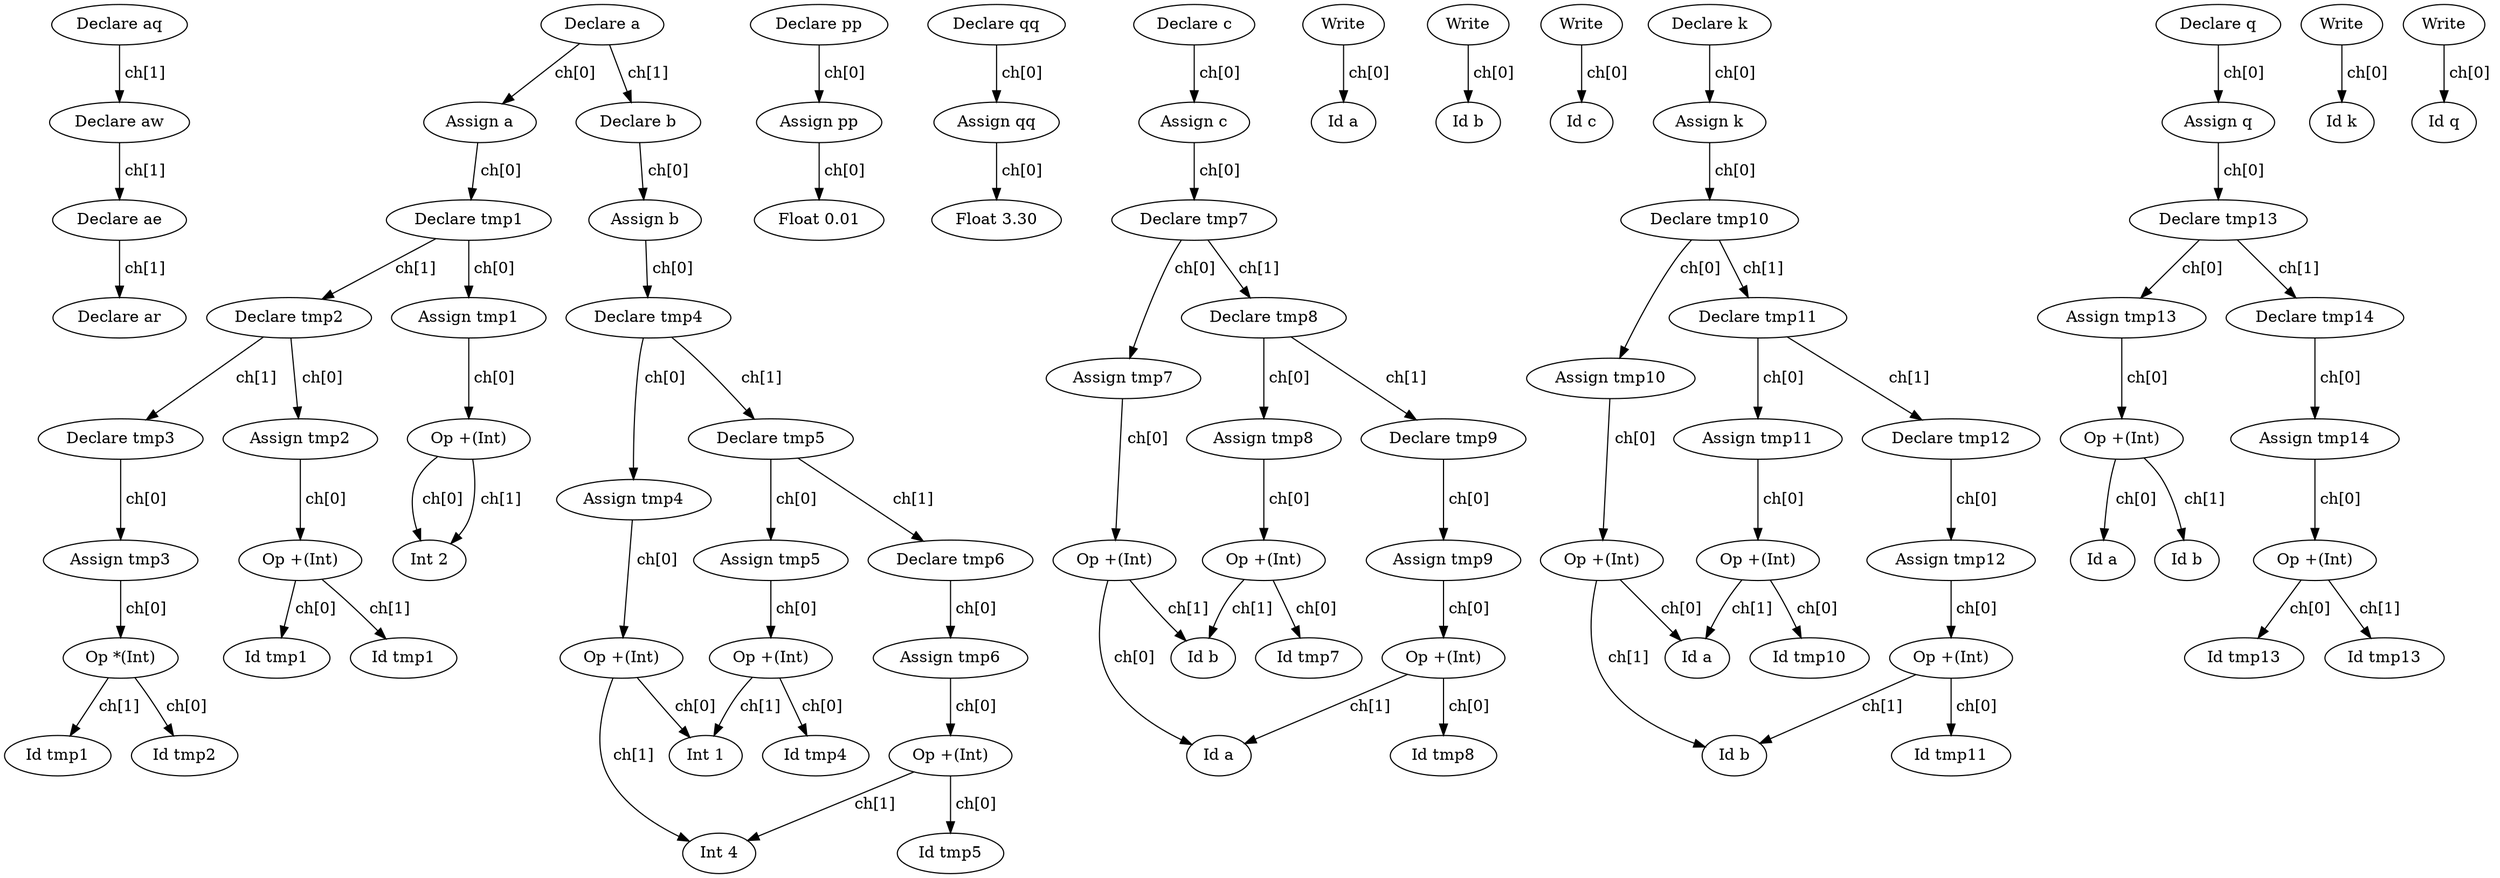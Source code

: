 digraph SyntaxTree {
"0000011FE3DB0870" [ label = "Declare aq"];
"0000011FE3DB0410" [ label = "Declare aw"];
"0000011FE3DB0550" [ label = "Declare ae"];
"0000011FE3DB0690" [ label = "Declare ar"];
"0000011FE3DB0550" -> "0000011FE3DB0690" [label = " ch[1] "];
"0000011FE3DB0410" -> "0000011FE3DB0550" [label = " ch[1] "];
"0000011FE3DB0870" -> "0000011FE3DB0410" [label = " ch[1] "];
"0000011FE3DB09B0" [ label = "Declare a"];
"0000011FE3DB08C0" [ label = "Assign a"];
"0000011FE3DB0910" [ label = "Declare tmp1"];
"0000011FE3DB0960" [ label = "Assign tmp1"];
"0000011FE3DB0A00" [ label = "Op +(Int)"];
"0000011FE3DB0730" [ label = "Int 2"];
"0000011FE3DB0A00" -> "0000011FE3DB0730" [label = " ch[0] "];
"0000011FE3DB0A00" -> "0000011FE3DB0730" [label = " ch[1] "];
"0000011FE3DB0960" -> "0000011FE3DB0A00" [label = " ch[0] "];
"0000011FE3DB0640" [ label = "Declare tmp2"];
"0000011FE3DB05F0" [ label = "Assign tmp2"];
"0000011FE3DB05A0" [ label = "Op +(Int)"];
"0000011FE3DB0780" [ label = "Id tmp1"];
"0000011FE3DB0AA0" [ label = "Id tmp1"];
"0000011FE3DB05A0" -> "0000011FE3DB0780" [label = " ch[0] "];
"0000011FE3DB05A0" -> "0000011FE3DB0AA0" [label = " ch[1] "];
"0000011FE3DB05F0" -> "0000011FE3DB05A0" [label = " ch[0] "];
"0000011FE3DB07D0" [ label = "Declare tmp3"];
"0000011FE3DB0460" [ label = "Assign tmp3"];
"0000011FE3DB0A50" [ label = "Op *(Int)"];
"0000011FE3DB0370" [ label = "Id tmp2"];
"0000011FE3DB03C0" [ label = "Id tmp1"];
"0000011FE3DB0A50" -> "0000011FE3DB0370" [label = " ch[0] "];
"0000011FE3DB0A50" -> "0000011FE3DB03C0" [label = " ch[1] "];
"0000011FE3DB0460" -> "0000011FE3DB0A50" [label = " ch[0] "];
"0000011FE3DB07D0" -> "0000011FE3DB0460" [label = " ch[0] "];
"0000011FE3DB0640" -> "0000011FE3DB05F0" [label = " ch[0] "];
"0000011FE3DB0640" -> "0000011FE3DB07D0" [label = " ch[1] "];
"0000011FE3DB0910" -> "0000011FE3DB0960" [label = " ch[0] "];
"0000011FE3DB0910" -> "0000011FE3DB0640" [label = " ch[1] "];
"0000011FE3DB08C0" -> "0000011FE3DB0910" [label = " ch[0] "];
"0000011FE3DB04B0" [ label = "Declare b"];
"0000011FE3DB0500" [ label = "Assign b"];
"0000011FE3DCB030" [ label = "Declare tmp4"];
"0000011FE3DCBD50" [ label = "Assign tmp4"];
"0000011FE3DCB6C0" [ label = "Op +(Int)"];
"0000011FE3DCB990" [ label = "Int 1"];
"0000011FE3DCB620" [ label = "Int 4"];
"0000011FE3DCB6C0" -> "0000011FE3DCB990" [label = " ch[0] "];
"0000011FE3DCB6C0" -> "0000011FE3DCB620" [label = " ch[1] "];
"0000011FE3DCBD50" -> "0000011FE3DCB6C0" [label = " ch[0] "];
"0000011FE3DCB7B0" [ label = "Declare tmp5"];
"0000011FE3DCBA30" [ label = "Assign tmp5"];
"0000011FE3DCB080" [ label = "Op +(Int)"];
"0000011FE3DCB850" [ label = "Id tmp4"];
"0000011FE3DCB080" -> "0000011FE3DCB850" [label = " ch[0] "];
"0000011FE3DCB080" -> "0000011FE3DCB990" [label = " ch[1] "];
"0000011FE3DCBA30" -> "0000011FE3DCB080" [label = " ch[0] "];
"0000011FE3DCBA80" [ label = "Declare tmp6"];
"0000011FE3DCB5D0" [ label = "Assign tmp6"];
"0000011FE3DCB440" [ label = "Op +(Int)"];
"0000011FE3DCB490" [ label = "Id tmp5"];
"0000011FE3DCB440" -> "0000011FE3DCB490" [label = " ch[0] "];
"0000011FE3DCB440" -> "0000011FE3DCB620" [label = " ch[1] "];
"0000011FE3DCB5D0" -> "0000011FE3DCB440" [label = " ch[0] "];
"0000011FE3DCBA80" -> "0000011FE3DCB5D0" [label = " ch[0] "];
"0000011FE3DCB7B0" -> "0000011FE3DCBA30" [label = " ch[0] "];
"0000011FE3DCB7B0" -> "0000011FE3DCBA80" [label = " ch[1] "];
"0000011FE3DCB030" -> "0000011FE3DCBD50" [label = " ch[0] "];
"0000011FE3DCB030" -> "0000011FE3DCB7B0" [label = " ch[1] "];
"0000011FE3DB0500" -> "0000011FE3DCB030" [label = " ch[0] "];
"0000011FE3DB04B0" -> "0000011FE3DB0500" [label = " ch[0] "];
"0000011FE3DB09B0" -> "0000011FE3DB08C0" [label = " ch[0] "];
"0000011FE3DB09B0" -> "0000011FE3DB04B0" [label = " ch[1] "];
"0000011FE3DCB800" [ label = "Declare pp"];
"0000011FE3DCBF30" [ label = "Assign pp"];
"0000011FE3DCB260" [ label = "Float 0.01"];
"0000011FE3DCBF30" -> "0000011FE3DCB260" [label = " ch[0] "];
"0000011FE3DCB800" -> "0000011FE3DCBF30" [label = " ch[0] "];
"0000011FE3DCBEE0" [ label = "Declare qq"];
"0000011FE3DCB4E0" [ label = "Assign qq"];
"0000011FE3DCBC10" [ label = "Float 3.30"];
"0000011FE3DCB4E0" -> "0000011FE3DCBC10" [label = " ch[0] "];
"0000011FE3DCBEE0" -> "0000011FE3DCB4E0" [label = " ch[0] "];
"0000011FE3DCB170" [ label = "Declare c"];
"0000011FE3DCB940" [ label = "Assign c"];
"0000011FE3DCBC60" [ label = "Declare tmp7"];
"0000011FE3DCB210" [ label = "Assign tmp7"];
"0000011FE3DCBF80" [ label = "Op +(Int)"];
"0000011FE3DCBB70" [ label = "Id a"];
"0000011FE3DCBB20" [ label = "Id b"];
"0000011FE3DCBF80" -> "0000011FE3DCBB70" [label = " ch[0] "];
"0000011FE3DCBF80" -> "0000011FE3DCBB20" [label = " ch[1] "];
"0000011FE3DCB210" -> "0000011FE3DCBF80" [label = " ch[0] "];
"0000011FE3DCB3F0" [ label = "Declare tmp8"];
"0000011FE3DCBD00" [ label = "Assign tmp8"];
"0000011FE3DCB120" [ label = "Op +(Int)"];
"0000011FE3DCB710" [ label = "Id tmp7"];
"0000011FE3DCB120" -> "0000011FE3DCB710" [label = " ch[0] "];
"0000011FE3DCB120" -> "0000011FE3DCBB20" [label = " ch[1] "];
"0000011FE3DCBD00" -> "0000011FE3DCB120" [label = " ch[0] "];
"0000011FE3DCB350" [ label = "Declare tmp9"];
"0000011FE3DCB760" [ label = "Assign tmp9"];
"0000011FE3DCB530" [ label = "Op +(Int)"];
"0000011FE3DCBDA0" [ label = "Id tmp8"];
"0000011FE3DCB530" -> "0000011FE3DCBDA0" [label = " ch[0] "];
"0000011FE3DCB530" -> "0000011FE3DCBB70" [label = " ch[1] "];
"0000011FE3DCB760" -> "0000011FE3DCB530" [label = " ch[0] "];
"0000011FE3DCB350" -> "0000011FE3DCB760" [label = " ch[0] "];
"0000011FE3DCB3F0" -> "0000011FE3DCBD00" [label = " ch[0] "];
"0000011FE3DCB3F0" -> "0000011FE3DCB350" [label = " ch[1] "];
"0000011FE3DCBC60" -> "0000011FE3DCB210" [label = " ch[0] "];
"0000011FE3DCBC60" -> "0000011FE3DCB3F0" [label = " ch[1] "];
"0000011FE3DCB940" -> "0000011FE3DCBC60" [label = " ch[0] "];
"0000011FE3DCB170" -> "0000011FE3DCB940" [label = " ch[0] "];
"0000011FE3DCB580" [ label = "Write"];
"0000011FE3DCB670" [ label = "Id a"];
"0000011FE3DCB580" -> "0000011FE3DCB670" [label = " ch[0] "];
"0000011FE3DCBDF0" [ label = "Write"];
"0000011FE3DCBBC0" [ label = "Id b"];
"0000011FE3DCBDF0" -> "0000011FE3DCBBC0" [label = " ch[0] "];
"0000011FE3DCB2B0" [ label = "Write"];
"0000011FE3DCBE90" [ label = "Id c"];
"0000011FE3DCB2B0" -> "0000011FE3DCBE90" [label = " ch[0] "];
"0000011FE3DCBAD0" [ label = "Declare k"];
"0000011FE3DCB300" [ label = "Assign k"];
"0000011FE3DCC130" [ label = "Declare tmp10"];
"0000011FE3DCCB80" [ label = "Assign tmp10"];
"0000011FE3DCB9E0" [ label = "Op +(Int)"];
"0000011FE3DCB8F0" [ label = "Id a"];
"0000011FE3DCB3A0" [ label = "Id b"];
"0000011FE3DCB9E0" -> "0000011FE3DCB8F0" [label = " ch[0] "];
"0000011FE3DCB9E0" -> "0000011FE3DCB3A0" [label = " ch[1] "];
"0000011FE3DCCB80" -> "0000011FE3DCB9E0" [label = " ch[0] "];
"0000011FE3DCC180" [ label = "Declare tmp11"];
"0000011FE3DCC270" [ label = "Assign tmp11"];
"0000011FE3DCC360" [ label = "Op +(Int)"];
"0000011FE3DCCBD0" [ label = "Id tmp10"];
"0000011FE3DCC360" -> "0000011FE3DCCBD0" [label = " ch[0] "];
"0000011FE3DCC360" -> "0000011FE3DCB8F0" [label = " ch[1] "];
"0000011FE3DCC270" -> "0000011FE3DCC360" [label = " ch[0] "];
"0000011FE3DCCAE0" [ label = "Declare tmp12"];
"0000011FE3DCCC70" [ label = "Assign tmp12"];
"0000011FE3DCC590" [ label = "Op +(Int)"];
"0000011FE3DCC3B0" [ label = "Id tmp11"];
"0000011FE3DCC590" -> "0000011FE3DCC3B0" [label = " ch[0] "];
"0000011FE3DCC590" -> "0000011FE3DCB3A0" [label = " ch[1] "];
"0000011FE3DCCC70" -> "0000011FE3DCC590" [label = " ch[0] "];
"0000011FE3DCCAE0" -> "0000011FE3DCCC70" [label = " ch[0] "];
"0000011FE3DCC180" -> "0000011FE3DCC270" [label = " ch[0] "];
"0000011FE3DCC180" -> "0000011FE3DCCAE0" [label = " ch[1] "];
"0000011FE3DCC130" -> "0000011FE3DCCB80" [label = " ch[0] "];
"0000011FE3DCC130" -> "0000011FE3DCC180" [label = " ch[1] "];
"0000011FE3DCB300" -> "0000011FE3DCC130" [label = " ch[0] "];
"0000011FE3DCBAD0" -> "0000011FE3DCB300" [label = " ch[0] "];
"0000011FE3DCCB30" [ label = "Declare q"];
"0000011FE3DCCC20" [ label = "Assign q"];
"0000011FE3DCC450" [ label = "Declare tmp13"];
"0000011FE3DCC400" [ label = "Assign tmp13"];
"0000011FE3DCCD60" [ label = "Op +(Int)"];
"0000011FE3DCCD10" [ label = "Id a"];
"0000011FE3DCC220" [ label = "Id b"];
"0000011FE3DCCD60" -> "0000011FE3DCCD10" [label = " ch[0] "];
"0000011FE3DCCD60" -> "0000011FE3DCC220" [label = " ch[1] "];
"0000011FE3DCC400" -> "0000011FE3DCCD60" [label = " ch[0] "];
"0000011FE3DCCF90" [ label = "Declare tmp14"];
"0000011FE3DCC810" [ label = "Assign tmp14"];
"0000011FE3DCC9A0" [ label = "Op +(Int)"];
"0000011FE3DCC2C0" [ label = "Id tmp13"];
"0000011FE3DCC1D0" [ label = "Id tmp13"];
"0000011FE3DCC9A0" -> "0000011FE3DCC2C0" [label = " ch[0] "];
"0000011FE3DCC9A0" -> "0000011FE3DCC1D0" [label = " ch[1] "];
"0000011FE3DCC810" -> "0000011FE3DCC9A0" [label = " ch[0] "];
"0000011FE3DCCF90" -> "0000011FE3DCC810" [label = " ch[0] "];
"0000011FE3DCC450" -> "0000011FE3DCC400" [label = " ch[0] "];
"0000011FE3DCC450" -> "0000011FE3DCCF90" [label = " ch[1] "];
"0000011FE3DCCC20" -> "0000011FE3DCC450" [label = " ch[0] "];
"0000011FE3DCCB30" -> "0000011FE3DCCC20" [label = " ch[0] "];
"0000011FE3DCC900" [ label = "Write"];
"0000011FE3DCC7C0" [ label = "Id k"];
"0000011FE3DCC900" -> "0000011FE3DCC7C0" [label = " ch[0] "];
"0000011FE3DCC310" [ label = "Write"];
"0000011FE3DCC860" [ label = "Id q"];
"0000011FE3DCC310" -> "0000011FE3DCC860" [label = " ch[0] "];
}
